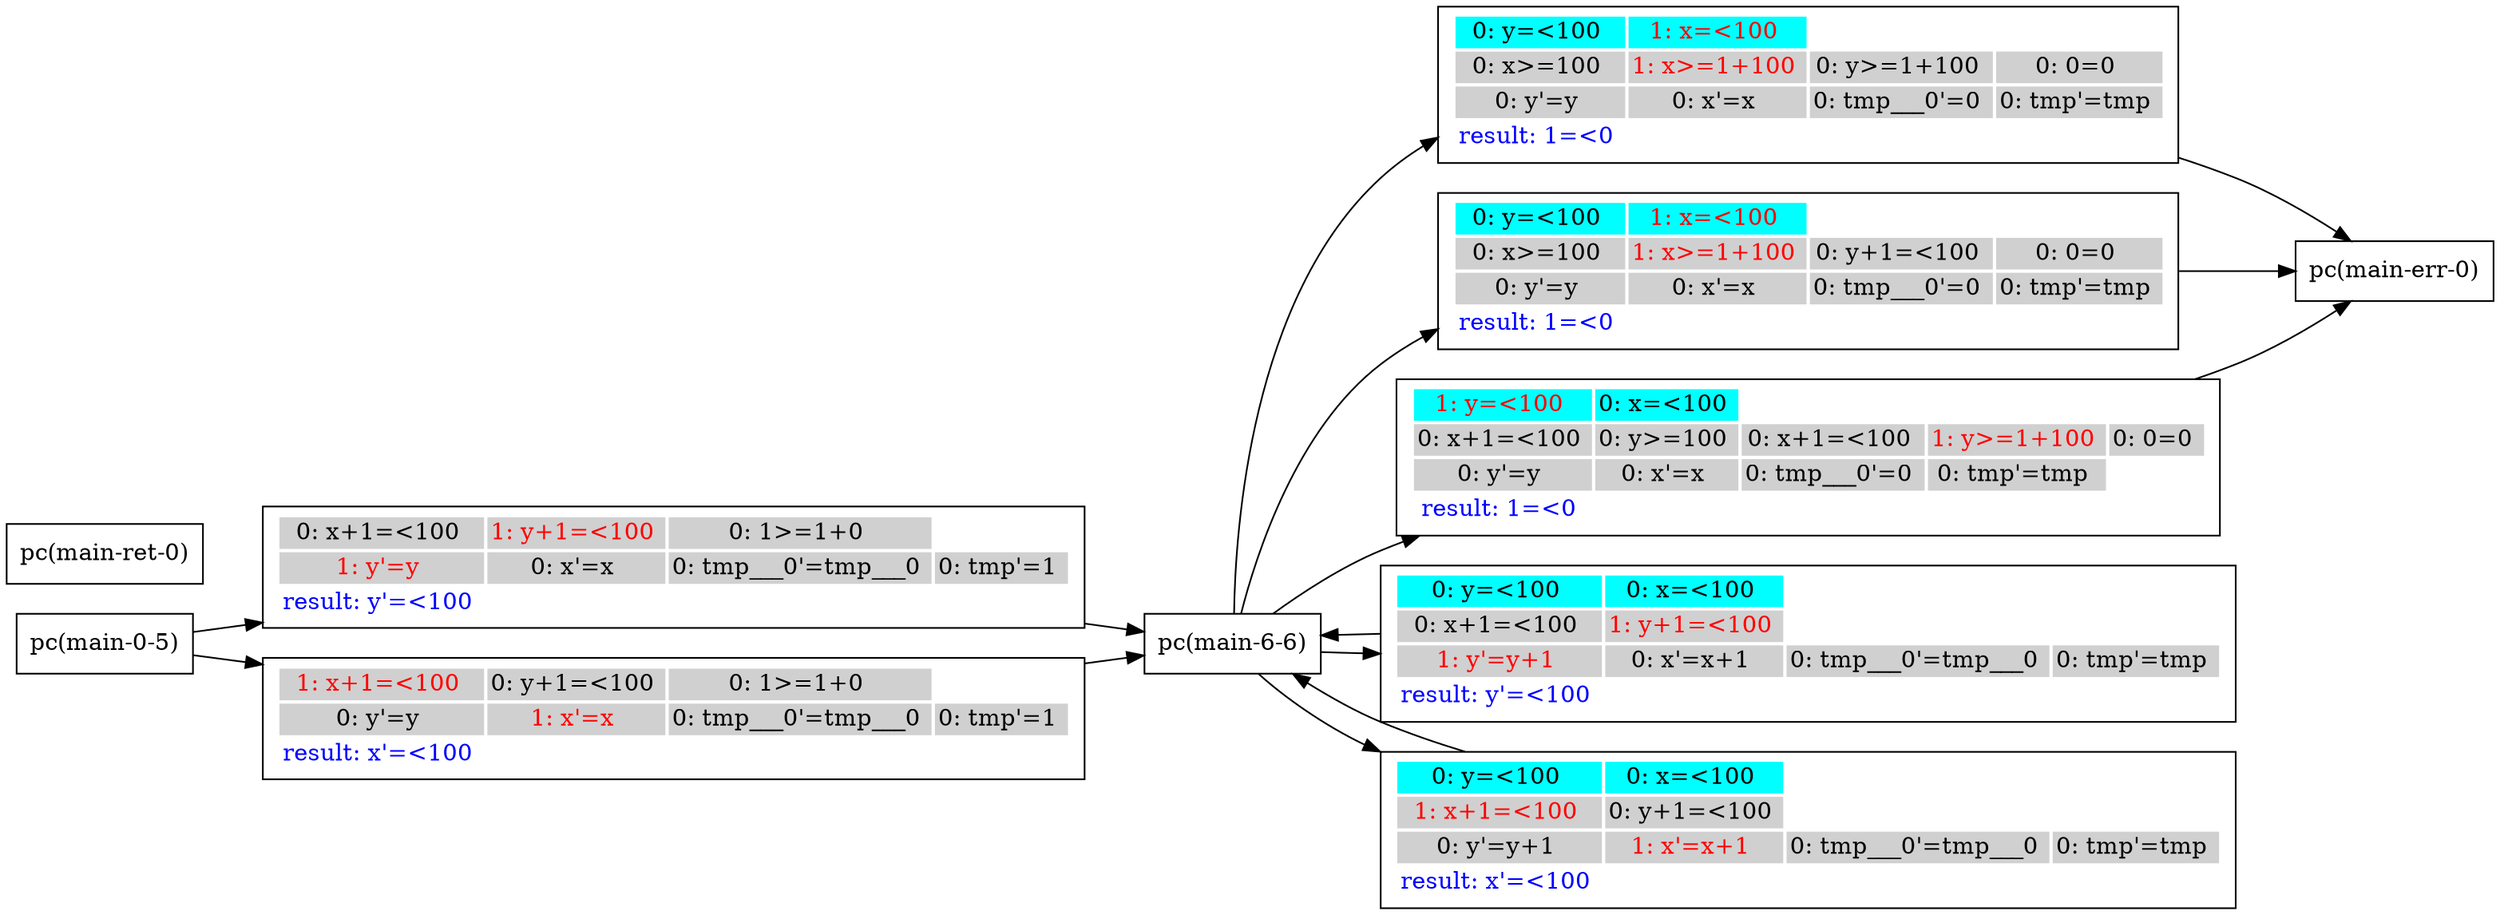 digraph G {
 rankdir=LR 
 node [shape=box]
N1 [label="pc(main-0-5)"];
N3 [label="pc(main-6-6)"];
N5 [label="pc(main-err-0)"];
N7 [label="pc(main-ret-0)"];
N3 -> A1A0 ;
A1A0 -> N5 ;
A1A0 [ label=<<TABLE border="0"><TR><TD bgcolor = "#00FFFF"><FONT COLOR="black">0: y=&#060;100 </FONT></TD><TD bgcolor = "#00FFFF"><FONT COLOR="red">1: x=&#060;100 </FONT></TD></TR><TR><TD bgcolor = "#D0D0D0"><FONT COLOR="black">0: x&#062;=100 </FONT></TD><TD bgcolor = "#D0D0D0"><FONT COLOR="red">1: x&#062;=1+100 </FONT></TD><TD bgcolor = "#D0D0D0"><FONT COLOR="black">0: y&#062;=1+100 </FONT></TD><TD bgcolor = "#D0D0D0"><FONT COLOR="black">0: 0=0 </FONT></TD></TR><TR><TD bgcolor = "#D0D0D0"><FONT COLOR="black">0: y'=y </FONT></TD><TD bgcolor = "#D0D0D0"><FONT COLOR="black">0: x'=x </FONT></TD><TD bgcolor = "#D0D0D0"><FONT COLOR="black">0: tmp___0'=0 </FONT></TD><TD bgcolor = "#D0D0D0"><FONT COLOR="black">0: tmp'=tmp </FONT></TD></TR><TR><TD bgcolor = "white"><FONT COLOR="blue">result: 1=&#060;0 </FONT></TD></TR></TABLE>>];
N3 -> A2A0 ;
A2A0 -> N5 ;
A2A0 [ label=<<TABLE border="0"><TR><TD bgcolor = "#00FFFF"><FONT COLOR="black">0: y=&#060;100 </FONT></TD><TD bgcolor = "#00FFFF"><FONT COLOR="red">1: x=&#060;100 </FONT></TD></TR><TR><TD bgcolor = "#D0D0D0"><FONT COLOR="black">0: x&#062;=100 </FONT></TD><TD bgcolor = "#D0D0D0"><FONT COLOR="red">1: x&#062;=1+100 </FONT></TD><TD bgcolor = "#D0D0D0"><FONT COLOR="black">0: y+1=&#060;100 </FONT></TD><TD bgcolor = "#D0D0D0"><FONT COLOR="black">0: 0=0 </FONT></TD></TR><TR><TD bgcolor = "#D0D0D0"><FONT COLOR="black">0: y'=y </FONT></TD><TD bgcolor = "#D0D0D0"><FONT COLOR="black">0: x'=x </FONT></TD><TD bgcolor = "#D0D0D0"><FONT COLOR="black">0: tmp___0'=0 </FONT></TD><TD bgcolor = "#D0D0D0"><FONT COLOR="black">0: tmp'=tmp </FONT></TD></TR><TR><TD bgcolor = "white"><FONT COLOR="blue">result: 1=&#060;0 </FONT></TD></TR></TABLE>>];
N3 -> A3A0 ;
A3A0 -> N5 ;
A3A0 [ label=<<TABLE border="0"><TR><TD bgcolor = "#00FFFF"><FONT COLOR="red">1: y=&#060;100 </FONT></TD><TD bgcolor = "#00FFFF"><FONT COLOR="black">0: x=&#060;100 </FONT></TD></TR><TR><TD bgcolor = "#D0D0D0"><FONT COLOR="black">0: x+1=&#060;100 </FONT></TD><TD bgcolor = "#D0D0D0"><FONT COLOR="black">0: y&#062;=100 </FONT></TD><TD bgcolor = "#D0D0D0"><FONT COLOR="black">0: x+1=&#060;100 </FONT></TD><TD bgcolor = "#D0D0D0"><FONT COLOR="red">1: y&#062;=1+100 </FONT></TD><TD bgcolor = "#D0D0D0"><FONT COLOR="black">0: 0=0 </FONT></TD></TR><TR><TD bgcolor = "#D0D0D0"><FONT COLOR="black">0: y'=y </FONT></TD><TD bgcolor = "#D0D0D0"><FONT COLOR="black">0: x'=x </FONT></TD><TD bgcolor = "#D0D0D0"><FONT COLOR="black">0: tmp___0'=0 </FONT></TD><TD bgcolor = "#D0D0D0"><FONT COLOR="black">0: tmp'=tmp </FONT></TD></TR><TR><TD bgcolor = "white"><FONT COLOR="blue">result: 1=&#060;0 </FONT></TD></TR></TABLE>>];
N3 -> A4A0 ;
A4A0 -> N3 ;
A4A0 [ label=<<TABLE border="0"><TR><TD bgcolor = "#00FFFF"><FONT COLOR="black">0: y=&#060;100 </FONT></TD><TD bgcolor = "#00FFFF"><FONT COLOR="black">0: x=&#060;100 </FONT></TD></TR><TR><TD bgcolor = "#D0D0D0"><FONT COLOR="black">0: x+1=&#060;100 </FONT></TD><TD bgcolor = "#D0D0D0"><FONT COLOR="red">1: y+1=&#060;100 </FONT></TD></TR><TR><TD bgcolor = "#D0D0D0"><FONT COLOR="red">1: y'=y+1 </FONT></TD><TD bgcolor = "#D0D0D0"><FONT COLOR="black">0: x'=x+1 </FONT></TD><TD bgcolor = "#D0D0D0"><FONT COLOR="black">0: tmp___0'=tmp___0 </FONT></TD><TD bgcolor = "#D0D0D0"><FONT COLOR="black">0: tmp'=tmp </FONT></TD></TR><TR><TD bgcolor = "white"><FONT COLOR="blue">result: y'=&#060;100 </FONT></TD></TR></TABLE>>];
N3 -> A4A1 ;
A4A1 -> N3 ;
A4A1 [ label=<<TABLE border="0"><TR><TD bgcolor = "#00FFFF"><FONT COLOR="black">0: y=&#060;100 </FONT></TD><TD bgcolor = "#00FFFF"><FONT COLOR="black">0: x=&#060;100 </FONT></TD></TR><TR><TD bgcolor = "#D0D0D0"><FONT COLOR="red">1: x+1=&#060;100 </FONT></TD><TD bgcolor = "#D0D0D0"><FONT COLOR="black">0: y+1=&#060;100 </FONT></TD></TR><TR><TD bgcolor = "#D0D0D0"><FONT COLOR="black">0: y'=y+1 </FONT></TD><TD bgcolor = "#D0D0D0"><FONT COLOR="red">1: x'=x+1 </FONT></TD><TD bgcolor = "#D0D0D0"><FONT COLOR="black">0: tmp___0'=tmp___0 </FONT></TD><TD bgcolor = "#D0D0D0"><FONT COLOR="black">0: tmp'=tmp </FONT></TD></TR><TR><TD bgcolor = "white"><FONT COLOR="blue">result: x'=&#060;100 </FONT></TD></TR></TABLE>>];
N1 -> A5A0 ;
A5A0 -> N3 ;
A5A0 [ label=<<TABLE border="0"><TR><TD bgcolor = "#D0D0D0"><FONT COLOR="black">0: x+1=&#060;100 </FONT></TD><TD bgcolor = "#D0D0D0"><FONT COLOR="red">1: y+1=&#060;100 </FONT></TD><TD bgcolor = "#D0D0D0"><FONT COLOR="black">0: 1&#062;=1+0 </FONT></TD></TR><TR><TD bgcolor = "#D0D0D0"><FONT COLOR="red">1: y'=y </FONT></TD><TD bgcolor = "#D0D0D0"><FONT COLOR="black">0: x'=x </FONT></TD><TD bgcolor = "#D0D0D0"><FONT COLOR="black">0: tmp___0'=tmp___0 </FONT></TD><TD bgcolor = "#D0D0D0"><FONT COLOR="black">0: tmp'=1 </FONT></TD></TR><TR><TD bgcolor = "white"><FONT COLOR="blue">result: y'=&#060;100 </FONT></TD></TR></TABLE>>];
N1 -> A5A1 ;
A5A1 -> N3 ;
A5A1 [ label=<<TABLE border="0"><TR><TD bgcolor = "#D0D0D0"><FONT COLOR="red">1: x+1=&#060;100 </FONT></TD><TD bgcolor = "#D0D0D0"><FONT COLOR="black">0: y+1=&#060;100 </FONT></TD><TD bgcolor = "#D0D0D0"><FONT COLOR="black">0: 1&#062;=1+0 </FONT></TD></TR><TR><TD bgcolor = "#D0D0D0"><FONT COLOR="black">0: y'=y </FONT></TD><TD bgcolor = "#D0D0D0"><FONT COLOR="red">1: x'=x </FONT></TD><TD bgcolor = "#D0D0D0"><FONT COLOR="black">0: tmp___0'=tmp___0 </FONT></TD><TD bgcolor = "#D0D0D0"><FONT COLOR="black">0: tmp'=1 </FONT></TD></TR><TR><TD bgcolor = "white"><FONT COLOR="blue">result: x'=&#060;100 </FONT></TD></TR></TABLE>>];
}
